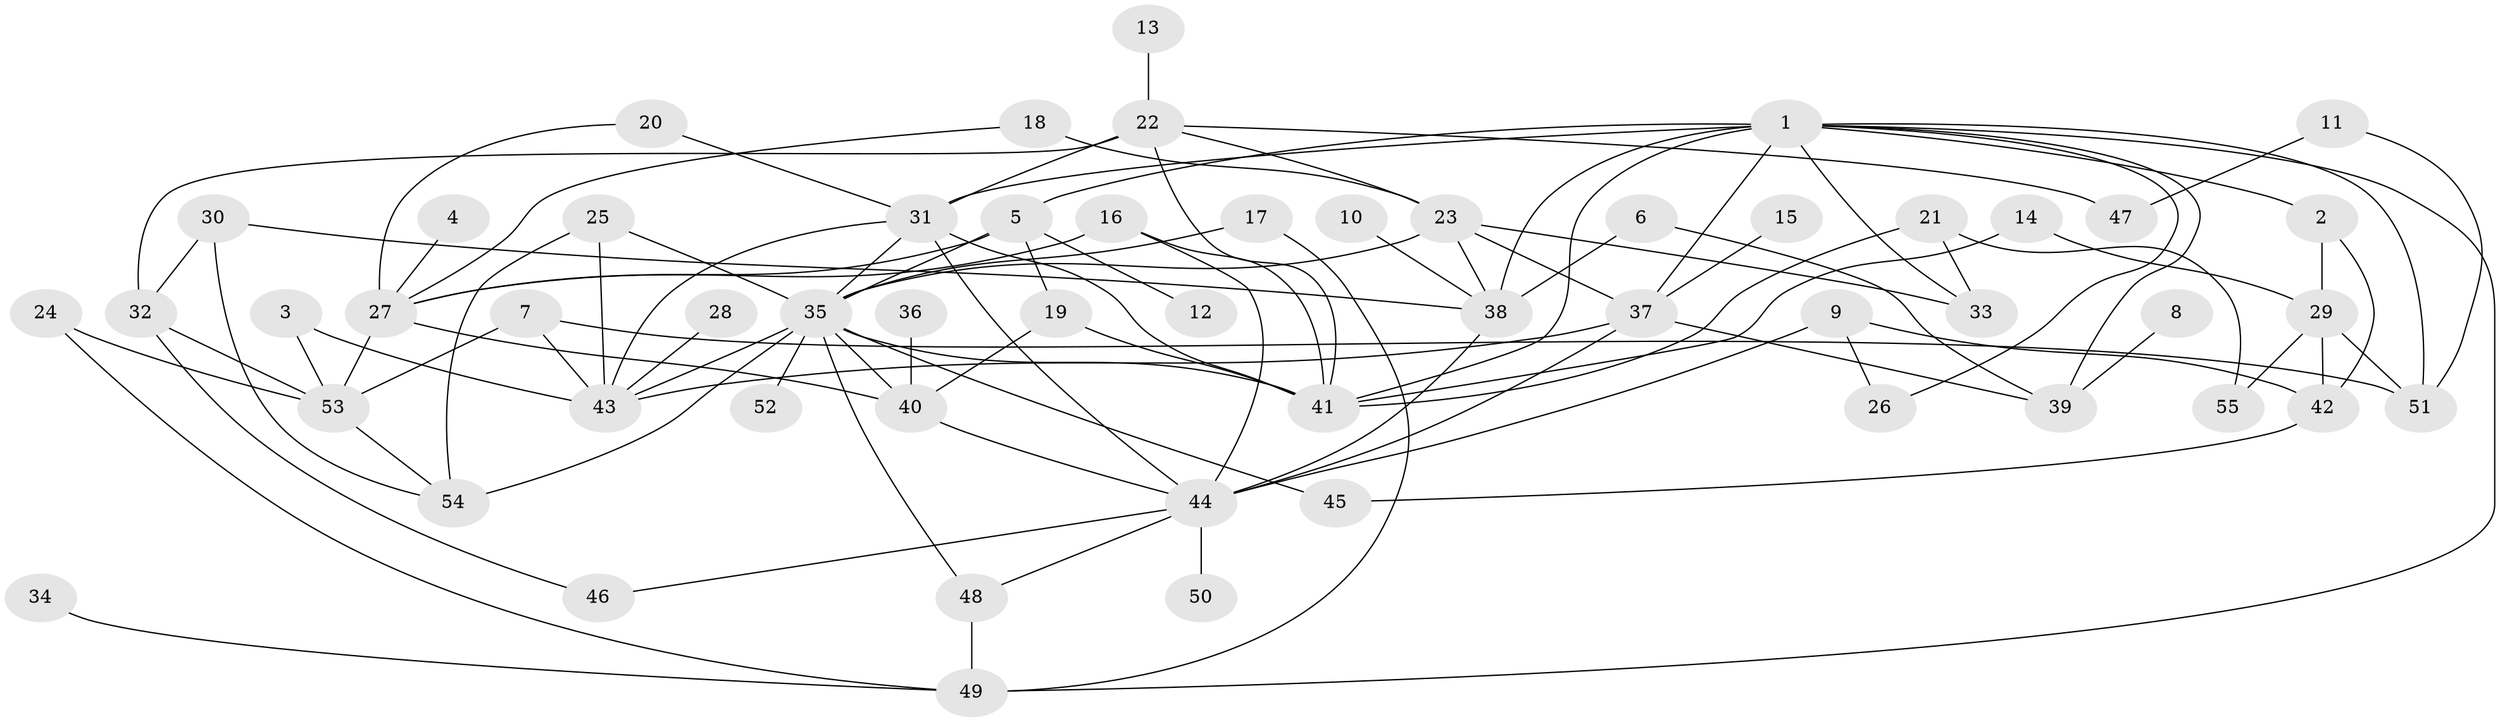 // original degree distribution, {7: 0.03636363636363636, 4: 0.10909090909090909, 5: 0.1, 8: 0.00909090909090909, 2: 0.37272727272727274, 3: 0.15454545454545454, 10: 0.00909090909090909, 6: 0.02727272727272727, 1: 0.18181818181818182}
// Generated by graph-tools (version 1.1) at 2025/25/03/09/25 03:25:34]
// undirected, 55 vertices, 99 edges
graph export_dot {
graph [start="1"]
  node [color=gray90,style=filled];
  1;
  2;
  3;
  4;
  5;
  6;
  7;
  8;
  9;
  10;
  11;
  12;
  13;
  14;
  15;
  16;
  17;
  18;
  19;
  20;
  21;
  22;
  23;
  24;
  25;
  26;
  27;
  28;
  29;
  30;
  31;
  32;
  33;
  34;
  35;
  36;
  37;
  38;
  39;
  40;
  41;
  42;
  43;
  44;
  45;
  46;
  47;
  48;
  49;
  50;
  51;
  52;
  53;
  54;
  55;
  1 -- 2 [weight=1.0];
  1 -- 5 [weight=2.0];
  1 -- 26 [weight=1.0];
  1 -- 31 [weight=1.0];
  1 -- 33 [weight=1.0];
  1 -- 37 [weight=1.0];
  1 -- 38 [weight=1.0];
  1 -- 39 [weight=1.0];
  1 -- 41 [weight=1.0];
  1 -- 49 [weight=1.0];
  1 -- 51 [weight=1.0];
  2 -- 29 [weight=1.0];
  2 -- 42 [weight=1.0];
  3 -- 43 [weight=2.0];
  3 -- 53 [weight=1.0];
  4 -- 27 [weight=1.0];
  5 -- 12 [weight=1.0];
  5 -- 19 [weight=1.0];
  5 -- 27 [weight=1.0];
  5 -- 35 [weight=2.0];
  6 -- 38 [weight=1.0];
  6 -- 39 [weight=1.0];
  7 -- 43 [weight=1.0];
  7 -- 51 [weight=1.0];
  7 -- 53 [weight=1.0];
  8 -- 39 [weight=1.0];
  9 -- 26 [weight=1.0];
  9 -- 42 [weight=1.0];
  9 -- 44 [weight=1.0];
  10 -- 38 [weight=1.0];
  11 -- 47 [weight=1.0];
  11 -- 51 [weight=1.0];
  13 -- 22 [weight=1.0];
  14 -- 29 [weight=1.0];
  14 -- 41 [weight=1.0];
  15 -- 37 [weight=1.0];
  16 -- 27 [weight=1.0];
  16 -- 41 [weight=1.0];
  16 -- 44 [weight=1.0];
  17 -- 35 [weight=1.0];
  17 -- 49 [weight=1.0];
  18 -- 23 [weight=1.0];
  18 -- 27 [weight=1.0];
  19 -- 40 [weight=1.0];
  19 -- 41 [weight=1.0];
  20 -- 27 [weight=1.0];
  20 -- 31 [weight=1.0];
  21 -- 33 [weight=1.0];
  21 -- 41 [weight=1.0];
  21 -- 55 [weight=1.0];
  22 -- 23 [weight=1.0];
  22 -- 31 [weight=1.0];
  22 -- 32 [weight=2.0];
  22 -- 41 [weight=1.0];
  22 -- 47 [weight=1.0];
  23 -- 33 [weight=1.0];
  23 -- 35 [weight=1.0];
  23 -- 37 [weight=1.0];
  23 -- 38 [weight=1.0];
  24 -- 49 [weight=1.0];
  24 -- 53 [weight=1.0];
  25 -- 35 [weight=1.0];
  25 -- 43 [weight=1.0];
  25 -- 54 [weight=1.0];
  27 -- 40 [weight=1.0];
  27 -- 53 [weight=1.0];
  28 -- 43 [weight=1.0];
  29 -- 42 [weight=1.0];
  29 -- 51 [weight=1.0];
  29 -- 55 [weight=1.0];
  30 -- 32 [weight=1.0];
  30 -- 38 [weight=1.0];
  30 -- 54 [weight=1.0];
  31 -- 35 [weight=1.0];
  31 -- 41 [weight=1.0];
  31 -- 43 [weight=1.0];
  31 -- 44 [weight=1.0];
  32 -- 46 [weight=1.0];
  32 -- 53 [weight=1.0];
  34 -- 49 [weight=1.0];
  35 -- 40 [weight=1.0];
  35 -- 41 [weight=1.0];
  35 -- 43 [weight=1.0];
  35 -- 45 [weight=1.0];
  35 -- 48 [weight=1.0];
  35 -- 52 [weight=1.0];
  35 -- 54 [weight=2.0];
  36 -- 40 [weight=1.0];
  37 -- 39 [weight=1.0];
  37 -- 43 [weight=1.0];
  37 -- 44 [weight=2.0];
  38 -- 44 [weight=1.0];
  40 -- 44 [weight=1.0];
  42 -- 45 [weight=1.0];
  44 -- 46 [weight=1.0];
  44 -- 48 [weight=1.0];
  44 -- 50 [weight=1.0];
  48 -- 49 [weight=1.0];
  53 -- 54 [weight=1.0];
}
